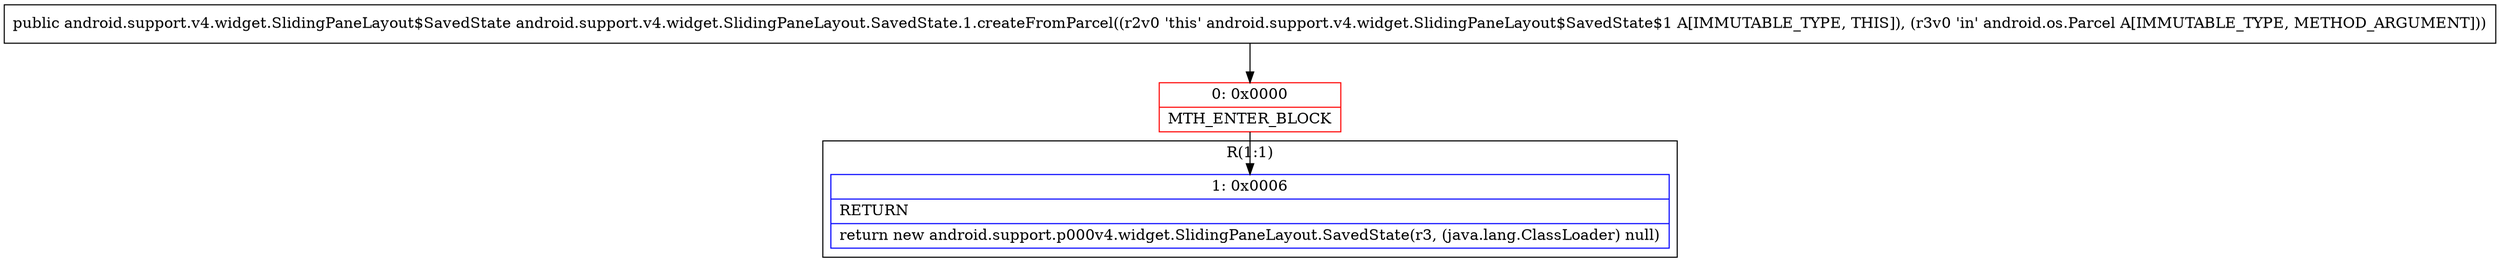 digraph "CFG forandroid.support.v4.widget.SlidingPaneLayout.SavedState.1.createFromParcel(Landroid\/os\/Parcel;)Landroid\/support\/v4\/widget\/SlidingPaneLayout$SavedState;" {
subgraph cluster_Region_984132152 {
label = "R(1:1)";
node [shape=record,color=blue];
Node_1 [shape=record,label="{1\:\ 0x0006|RETURN\l|return new android.support.p000v4.widget.SlidingPaneLayout.SavedState(r3, (java.lang.ClassLoader) null)\l}"];
}
Node_0 [shape=record,color=red,label="{0\:\ 0x0000|MTH_ENTER_BLOCK\l}"];
MethodNode[shape=record,label="{public android.support.v4.widget.SlidingPaneLayout$SavedState android.support.v4.widget.SlidingPaneLayout.SavedState.1.createFromParcel((r2v0 'this' android.support.v4.widget.SlidingPaneLayout$SavedState$1 A[IMMUTABLE_TYPE, THIS]), (r3v0 'in' android.os.Parcel A[IMMUTABLE_TYPE, METHOD_ARGUMENT])) }"];
MethodNode -> Node_0;
Node_0 -> Node_1;
}

